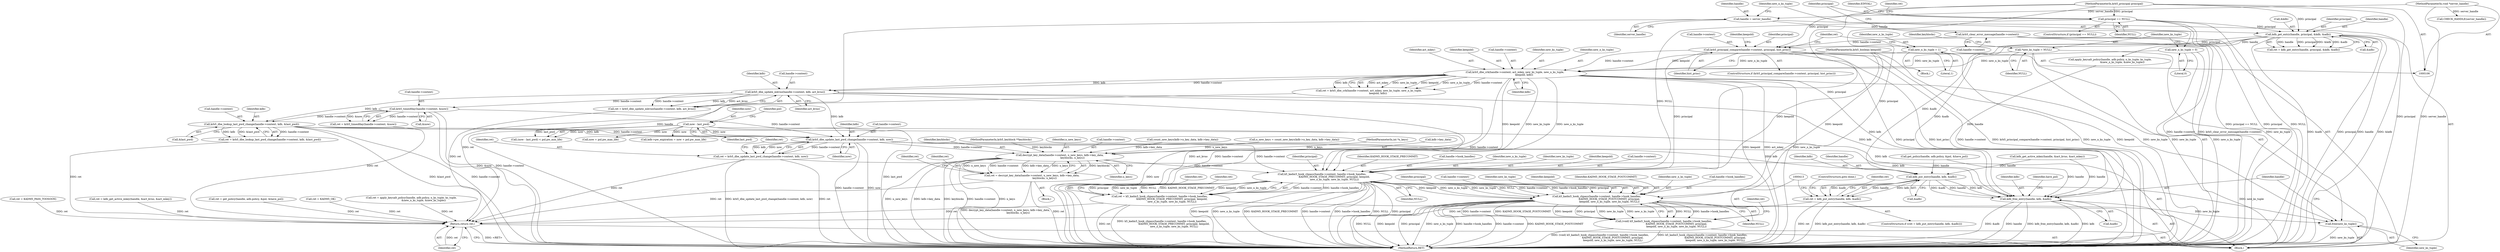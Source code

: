 digraph "0_krb5_af0ed4df4dfae762ab5fb605f5a0c8f59cb4f6ca@API" {
"1000337" [label="(Call,krb5_dbe_update_last_pwd_change(handle->context, kdb, now))"];
"1000279" [label="(Call,krb5_dbe_lookup_last_pwd_change(handle->context, kdb, &last_pwd))"];
"1000244" [label="(Call,krb5_timeofday(handle->context, &now))"];
"1000228" [label="(Call,krb5_dbe_update_mkvno(handle->context, kdb, act_kvno))"];
"1000214" [label="(Call,krb5_dbe_crk(handle->context, act_mkey, new_ks_tuple, new_n_ks_tuple,\n                       keepold, kdb))"];
"1000187" [label="(Call,krb5_principal_compare(handle->context, principal, hist_princ))"];
"1000148" [label="(Call,krb5_clear_error_message(handle->context))"];
"1000161" [label="(Call,kdb_get_entry(handle, principal, &kdb, &adb))"];
"1000127" [label="(Call,handle = server_handle)"];
"1000107" [label="(MethodParameterIn,void *server_handle)"];
"1000153" [label="(Call,principal == NULL)"];
"1000108" [label="(MethodParameterIn,krb5_principal principal)"];
"1000137" [label="(Call,*new_ks_tuple = NULL)"];
"1000133" [label="(Call,new_n_ks_tuple = 0)"];
"1000198" [label="(Call,new_n_ks_tuple = 1)"];
"1000109" [label="(MethodParameterIn,krb5_boolean keepold)"];
"1000292" [label="(Call,now - last_pwd)"];
"1000335" [label="(Call,ret = krb5_dbe_update_last_pwd_change(handle->context, kdb, now))"];
"1000446" [label="(Return,return ret;)"];
"1000365" [label="(Call,decrypt_key_data(handle->context, n_new_keys, kdb->key_data,\n                                keyblocks, n_keys))"];
"1000363" [label="(Call,ret = decrypt_key_data(handle->context, n_new_keys, kdb->key_data,\n                                keyblocks, n_keys))"];
"1000387" [label="(Call,k5_kadm5_hook_chpass(handle->context, handle->hook_handles,\n                               KADM5_HOOK_STAGE_PRECOMMIT, principal, keepold,\n                               new_n_ks_tuple, new_ks_tuple, NULL))"];
"1000385" [label="(Call,ret = k5_kadm5_hook_chpass(handle->context, handle->hook_handles,\n                               KADM5_HOOK_STAGE_PRECOMMIT, principal, keepold,\n                               new_n_ks_tuple, new_ks_tuple, NULL))"];
"1000414" [label="(Call,k5_kadm5_hook_chpass(handle->context, handle->hook_handles,\n                                KADM5_HOOK_STAGE_POSTCOMMIT, principal,\n                                keepold, new_n_ks_tuple, new_ks_tuple, NULL))"];
"1000412" [label="(Call,(void) k5_kadm5_hook_chpass(handle->context, handle->hook_handles,\n                                KADM5_HOOK_STAGE_POSTCOMMIT, principal,\n                                keepold, new_n_ks_tuple, new_ks_tuple, NULL))"];
"1000431" [label="(Call,free(new_ks_tuple))"];
"1000406" [label="(Call,kdb_put_entry(handle, kdb, &adb))"];
"1000404" [label="(Call,ret = kdb_put_entry(handle, kdb, &adb))"];
"1000433" [label="(Call,kdb_free_entry(handle, kdb, &adb))"];
"1000432" [label="(Identifier,new_ks_tuple)"];
"1000422" [label="(Identifier,principal)"];
"1000433" [label="(Call,kdb_free_entry(handle, kdb, &adb))"];
"1000141" [label="(Identifier,keyblocks)"];
"1000365" [label="(Call,decrypt_key_data(handle->context, n_new_keys, kdb->key_data,\n                                keyblocks, n_keys))"];
"1000162" [label="(Identifier,handle)"];
"1000160" [label="(Identifier,ret)"];
"1000193" [label="(Block,)"];
"1000202" [label="(Identifier,ret)"];
"1000387" [label="(Call,k5_kadm5_hook_chpass(handle->context, handle->hook_handles,\n                               KADM5_HOOK_STAGE_PRECOMMIT, principal, keepold,\n                               new_n_ks_tuple, new_ks_tuple, NULL))"];
"1000129" [label="(Identifier,server_handle)"];
"1000277" [label="(Call,ret = krb5_dbe_lookup_last_pwd_change(handle->context, kdb, &last_pwd))"];
"1000401" [label="(Identifier,ret)"];
"1000353" [label="(Block,)"];
"1000233" [label="(Identifier,act_kvno)"];
"1000152" [label="(ControlStructure,if (principal == NULL))"];
"1000448" [label="(MethodReturn,RET)"];
"1000406" [label="(Call,kdb_put_entry(handle, kdb, &adb))"];
"1000212" [label="(Call,ret = krb5_dbe_crk(handle->context, act_mkey, new_ks_tuple, new_n_ks_tuple,\n                       keepold, kdb))"];
"1000218" [label="(Identifier,act_mkey)"];
"1000157" [label="(Identifier,EINVAL)"];
"1000296" [label="(Identifier,pol)"];
"1000356" [label="(Call,count_new_keys(kdb->n_key_data, kdb->key_data))"];
"1000139" [label="(Identifier,NULL)"];
"1000415" [label="(Call,handle->context)"];
"1000431" [label="(Call,free(new_ks_tuple))"];
"1000242" [label="(Call,ret = krb5_timeofday(handle->context, &now))"];
"1000159" [label="(Call,ret = kdb_get_entry(handle, principal, &kdb, &adb))"];
"1000262" [label="(Call,get_policy(handle, adb.policy, &pol, &have_pol))"];
"1000335" [label="(Call,ret = krb5_dbe_update_last_pwd_change(handle->context, kdb, now))"];
"1000186" [label="(ControlStructure,if (krb5_principal_compare(handle->context, principal, hist_princ)))"];
"1000336" [label="(Identifier,ret)"];
"1000260" [label="(Call,ret = get_policy(handle, adb.policy, &pol, &have_pol))"];
"1000188" [label="(Call,handle->context)"];
"1000221" [label="(Identifier,keepold)"];
"1000187" [label="(Call,krb5_principal_compare(handle->context, principal, hist_princ))"];
"1000200" [label="(Literal,1)"];
"1000341" [label="(Identifier,kdb)"];
"1000338" [label="(Call,handle->context)"];
"1000138" [label="(Identifier,new_ks_tuple)"];
"1000354" [label="(Call,n_new_keys = count_new_keys(kdb->n_key_data, kdb->key_data))"];
"1000405" [label="(Identifier,ret)"];
"1000434" [label="(Identifier,handle)"];
"1000154" [label="(Identifier,principal)"];
"1000172" [label="(Call,apply_keysalt_policy(handle, adb.policy, n_ks_tuple, ks_tuple,\n                               &new_n_ks_tuple, &new_ks_tuple))"];
"1000215" [label="(Call,handle->context)"];
"1000244" [label="(Call,krb5_timeofday(handle->context, &now))"];
"1000427" [label="(Call,ret = KADM5_OK)"];
"1000409" [label="(Call,&adb)"];
"1000203" [label="(Call,kdb_get_active_mkey(handle, &act_kvno, &act_mkey))"];
"1000248" [label="(Call,&now)"];
"1000137" [label="(Call,*new_ks_tuple = NULL)"];
"1000214" [label="(Call,krb5_dbe_crk(handle->context, act_mkey, new_ks_tuple, new_n_ks_tuple,\n                       keepold, kdb))"];
"1000146" [label="(Call,CHECK_HANDLE(server_handle))"];
"1000435" [label="(Identifier,kdb)"];
"1000198" [label="(Call,new_n_ks_tuple = 1)"];
"1000414" [label="(Call,k5_kadm5_hook_chpass(handle->context, handle->hook_handles,\n                                KADM5_HOOK_STAGE_POSTCOMMIT, principal,\n                                keepold, new_n_ks_tuple, new_ks_tuple, NULL))"];
"1000127" [label="(Call,handle = server_handle)"];
"1000408" [label="(Identifier,kdb)"];
"1000342" [label="(Identifier,now)"];
"1000292" [label="(Call,now - last_pwd)"];
"1000228" [label="(Call,krb5_dbe_update_mkvno(handle->context, kdb, act_kvno))"];
"1000284" [label="(Call,&last_pwd)"];
"1000161" [label="(Call,kdb_get_entry(handle, principal, &kdb, &adb))"];
"1000170" [label="(Call,ret = apply_keysalt_policy(handle, adb.policy, n_ks_tuple, ks_tuple,\n                               &new_n_ks_tuple, &new_ks_tuple))"];
"1000166" [label="(Call,&adb)"];
"1000337" [label="(Call,krb5_dbe_update_last_pwd_change(handle->context, kdb, now))"];
"1000128" [label="(Identifier,handle)"];
"1000222" [label="(Identifier,kdb)"];
"1000376" [label="(Identifier,ret)"];
"1000113" [label="(MethodParameterIn,int *n_keys)"];
"1000134" [label="(Identifier,new_n_ks_tuple)"];
"1000428" [label="(Identifier,ret)"];
"1000385" [label="(Call,ret = k5_kadm5_hook_chpass(handle->context, handle->hook_handles,\n                               KADM5_HOOK_STAGE_PRECOMMIT, principal, keepold,\n                               new_n_ks_tuple, new_ks_tuple, NULL))"];
"1000386" [label="(Identifier,ret)"];
"1000280" [label="(Call,handle->context)"];
"1000425" [label="(Identifier,new_ks_tuple)"];
"1000423" [label="(Identifier,keepold)"];
"1000447" [label="(Identifier,ret)"];
"1000399" [label="(Identifier,NULL)"];
"1000109" [label="(MethodParameterIn,krb5_boolean keepold)"];
"1000436" [label="(Call,&adb)"];
"1000283" [label="(Identifier,kdb)"];
"1000421" [label="(Identifier,KADM5_HOOK_STAGE_POSTCOMMIT)"];
"1000305" [label="(Call,ret = KADM5_PASS_TOOSOON)"];
"1000153" [label="(Call,principal == NULL)"];
"1000394" [label="(Identifier,KADM5_HOOK_STAGE_PRECOMMIT)"];
"1000219" [label="(Identifier,new_ks_tuple)"];
"1000294" [label="(Identifier,last_pwd)"];
"1000164" [label="(Call,&kdb)"];
"1000446" [label="(Return,return ret;)"];
"1000370" [label="(Call,kdb->key_data)"];
"1000229" [label="(Call,handle->context)"];
"1000373" [label="(Identifier,keyblocks)"];
"1000364" [label="(Identifier,ret)"];
"1000412" [label="(Call,(void) k5_kadm5_hook_chpass(handle->context, handle->hook_handles,\n                                KADM5_HOOK_STAGE_POSTCOMMIT, principal,\n                                keepold, new_n_ks_tuple, new_ks_tuple, NULL))"];
"1000192" [label="(Identifier,hist_princ)"];
"1000195" [label="(Identifier,keepold)"];
"1000112" [label="(MethodParameterIn,krb5_keyblock **keyblocks)"];
"1000424" [label="(Identifier,new_n_ks_tuple)"];
"1000245" [label="(Call,handle->context)"];
"1000391" [label="(Call,handle->hook_handles)"];
"1000363" [label="(Call,ret = decrypt_key_data(handle->context, n_new_keys, kdb->key_data,\n                                keyblocks, n_keys))"];
"1000397" [label="(Identifier,new_n_ks_tuple)"];
"1000148" [label="(Call,krb5_clear_error_message(handle->context))"];
"1000398" [label="(Identifier,new_ks_tuple)"];
"1000279" [label="(Call,krb5_dbe_lookup_last_pwd_change(handle->context, kdb, &last_pwd))"];
"1000226" [label="(Call,ret = krb5_dbe_update_mkvno(handle->context, kdb, act_kvno))"];
"1000439" [label="(Identifier,have_pol)"];
"1000369" [label="(Identifier,n_new_keys)"];
"1000135" [label="(Literal,0)"];
"1000403" [label="(ControlStructure,if ((ret = kdb_put_entry(handle, kdb, &adb))))"];
"1000404" [label="(Call,ret = kdb_put_entry(handle, kdb, &adb))"];
"1000149" [label="(Call,handle->context)"];
"1000201" [label="(Call,ret = kdb_get_active_mkey(handle, &act_kvno, &act_mkey))"];
"1000291" [label="(Call,(now - last_pwd) < pol.pw_min_life)"];
"1000317" [label="(Call,now + pol.pw_max_life)"];
"1000232" [label="(Identifier,kdb)"];
"1000396" [label="(Identifier,keepold)"];
"1000374" [label="(Identifier,n_keys)"];
"1000388" [label="(Call,handle->context)"];
"1000114" [label="(Block,)"];
"1000395" [label="(Identifier,principal)"];
"1000163" [label="(Identifier,principal)"];
"1000107" [label="(MethodParameterIn,void *server_handle)"];
"1000313" [label="(Call,kdb->pw_expiration = now + pol.pw_max_life)"];
"1000418" [label="(Call,handle->hook_handles)"];
"1000407" [label="(Identifier,handle)"];
"1000191" [label="(Identifier,principal)"];
"1000293" [label="(Identifier,now)"];
"1000155" [label="(Identifier,NULL)"];
"1000133" [label="(Call,new_n_ks_tuple = 0)"];
"1000426" [label="(Identifier,NULL)"];
"1000220" [label="(Identifier,new_n_ks_tuple)"];
"1000199" [label="(Identifier,new_n_ks_tuple)"];
"1000344" [label="(Identifier,ret)"];
"1000366" [label="(Call,handle->context)"];
"1000108" [label="(MethodParameterIn,krb5_principal principal)"];
"1000411" [label="(ControlStructure,goto done;)"];
"1000337" -> "1000335"  [label="AST: "];
"1000337" -> "1000342"  [label="CFG: "];
"1000338" -> "1000337"  [label="AST: "];
"1000341" -> "1000337"  [label="AST: "];
"1000342" -> "1000337"  [label="AST: "];
"1000335" -> "1000337"  [label="CFG: "];
"1000337" -> "1000448"  [label="DDG: handle->context"];
"1000337" -> "1000448"  [label="DDG: now"];
"1000337" -> "1000335"  [label="DDG: handle->context"];
"1000337" -> "1000335"  [label="DDG: kdb"];
"1000337" -> "1000335"  [label="DDG: now"];
"1000279" -> "1000337"  [label="DDG: handle->context"];
"1000279" -> "1000337"  [label="DDG: kdb"];
"1000244" -> "1000337"  [label="DDG: handle->context"];
"1000228" -> "1000337"  [label="DDG: kdb"];
"1000292" -> "1000337"  [label="DDG: now"];
"1000337" -> "1000365"  [label="DDG: handle->context"];
"1000337" -> "1000387"  [label="DDG: handle->context"];
"1000337" -> "1000406"  [label="DDG: kdb"];
"1000337" -> "1000433"  [label="DDG: kdb"];
"1000279" -> "1000277"  [label="AST: "];
"1000279" -> "1000284"  [label="CFG: "];
"1000280" -> "1000279"  [label="AST: "];
"1000283" -> "1000279"  [label="AST: "];
"1000284" -> "1000279"  [label="AST: "];
"1000277" -> "1000279"  [label="CFG: "];
"1000279" -> "1000448"  [label="DDG: &last_pwd"];
"1000279" -> "1000448"  [label="DDG: handle->context"];
"1000279" -> "1000277"  [label="DDG: handle->context"];
"1000279" -> "1000277"  [label="DDG: kdb"];
"1000279" -> "1000277"  [label="DDG: &last_pwd"];
"1000244" -> "1000279"  [label="DDG: handle->context"];
"1000228" -> "1000279"  [label="DDG: kdb"];
"1000279" -> "1000433"  [label="DDG: kdb"];
"1000244" -> "1000242"  [label="AST: "];
"1000244" -> "1000248"  [label="CFG: "];
"1000245" -> "1000244"  [label="AST: "];
"1000248" -> "1000244"  [label="AST: "];
"1000242" -> "1000244"  [label="CFG: "];
"1000244" -> "1000448"  [label="DDG: &now"];
"1000244" -> "1000448"  [label="DDG: handle->context"];
"1000244" -> "1000242"  [label="DDG: handle->context"];
"1000244" -> "1000242"  [label="DDG: &now"];
"1000228" -> "1000244"  [label="DDG: handle->context"];
"1000228" -> "1000226"  [label="AST: "];
"1000228" -> "1000233"  [label="CFG: "];
"1000229" -> "1000228"  [label="AST: "];
"1000232" -> "1000228"  [label="AST: "];
"1000233" -> "1000228"  [label="AST: "];
"1000226" -> "1000228"  [label="CFG: "];
"1000228" -> "1000448"  [label="DDG: act_kvno"];
"1000228" -> "1000448"  [label="DDG: handle->context"];
"1000228" -> "1000226"  [label="DDG: handle->context"];
"1000228" -> "1000226"  [label="DDG: kdb"];
"1000228" -> "1000226"  [label="DDG: act_kvno"];
"1000214" -> "1000228"  [label="DDG: handle->context"];
"1000214" -> "1000228"  [label="DDG: kdb"];
"1000228" -> "1000433"  [label="DDG: kdb"];
"1000214" -> "1000212"  [label="AST: "];
"1000214" -> "1000222"  [label="CFG: "];
"1000215" -> "1000214"  [label="AST: "];
"1000218" -> "1000214"  [label="AST: "];
"1000219" -> "1000214"  [label="AST: "];
"1000220" -> "1000214"  [label="AST: "];
"1000221" -> "1000214"  [label="AST: "];
"1000222" -> "1000214"  [label="AST: "];
"1000212" -> "1000214"  [label="CFG: "];
"1000214" -> "1000448"  [label="DDG: keepold"];
"1000214" -> "1000448"  [label="DDG: act_mkey"];
"1000214" -> "1000448"  [label="DDG: new_n_ks_tuple"];
"1000214" -> "1000448"  [label="DDG: handle->context"];
"1000214" -> "1000212"  [label="DDG: act_mkey"];
"1000214" -> "1000212"  [label="DDG: new_ks_tuple"];
"1000214" -> "1000212"  [label="DDG: keepold"];
"1000214" -> "1000212"  [label="DDG: new_n_ks_tuple"];
"1000214" -> "1000212"  [label="DDG: handle->context"];
"1000214" -> "1000212"  [label="DDG: kdb"];
"1000187" -> "1000214"  [label="DDG: handle->context"];
"1000137" -> "1000214"  [label="DDG: new_ks_tuple"];
"1000133" -> "1000214"  [label="DDG: new_n_ks_tuple"];
"1000198" -> "1000214"  [label="DDG: new_n_ks_tuple"];
"1000109" -> "1000214"  [label="DDG: keepold"];
"1000214" -> "1000387"  [label="DDG: keepold"];
"1000214" -> "1000387"  [label="DDG: new_n_ks_tuple"];
"1000214" -> "1000387"  [label="DDG: new_ks_tuple"];
"1000214" -> "1000431"  [label="DDG: new_ks_tuple"];
"1000214" -> "1000433"  [label="DDG: kdb"];
"1000187" -> "1000186"  [label="AST: "];
"1000187" -> "1000192"  [label="CFG: "];
"1000188" -> "1000187"  [label="AST: "];
"1000191" -> "1000187"  [label="AST: "];
"1000192" -> "1000187"  [label="AST: "];
"1000195" -> "1000187"  [label="CFG: "];
"1000202" -> "1000187"  [label="CFG: "];
"1000187" -> "1000448"  [label="DDG: handle->context"];
"1000187" -> "1000448"  [label="DDG: krb5_principal_compare(handle->context, principal, hist_princ)"];
"1000187" -> "1000448"  [label="DDG: principal"];
"1000187" -> "1000448"  [label="DDG: hist_princ"];
"1000148" -> "1000187"  [label="DDG: handle->context"];
"1000161" -> "1000187"  [label="DDG: principal"];
"1000108" -> "1000187"  [label="DDG: principal"];
"1000187" -> "1000387"  [label="DDG: principal"];
"1000148" -> "1000114"  [label="AST: "];
"1000148" -> "1000149"  [label="CFG: "];
"1000149" -> "1000148"  [label="AST: "];
"1000154" -> "1000148"  [label="CFG: "];
"1000148" -> "1000448"  [label="DDG: handle->context"];
"1000148" -> "1000448"  [label="DDG: krb5_clear_error_message(handle->context)"];
"1000161" -> "1000159"  [label="AST: "];
"1000161" -> "1000166"  [label="CFG: "];
"1000162" -> "1000161"  [label="AST: "];
"1000163" -> "1000161"  [label="AST: "];
"1000164" -> "1000161"  [label="AST: "];
"1000166" -> "1000161"  [label="AST: "];
"1000159" -> "1000161"  [label="CFG: "];
"1000161" -> "1000448"  [label="DDG: &kdb"];
"1000161" -> "1000448"  [label="DDG: &adb"];
"1000161" -> "1000448"  [label="DDG: principal"];
"1000161" -> "1000448"  [label="DDG: handle"];
"1000161" -> "1000159"  [label="DDG: handle"];
"1000161" -> "1000159"  [label="DDG: principal"];
"1000161" -> "1000159"  [label="DDG: &kdb"];
"1000161" -> "1000159"  [label="DDG: &adb"];
"1000127" -> "1000161"  [label="DDG: handle"];
"1000153" -> "1000161"  [label="DDG: principal"];
"1000108" -> "1000161"  [label="DDG: principal"];
"1000161" -> "1000172"  [label="DDG: handle"];
"1000161" -> "1000406"  [label="DDG: &adb"];
"1000161" -> "1000433"  [label="DDG: &adb"];
"1000127" -> "1000114"  [label="AST: "];
"1000127" -> "1000129"  [label="CFG: "];
"1000128" -> "1000127"  [label="AST: "];
"1000129" -> "1000127"  [label="AST: "];
"1000134" -> "1000127"  [label="CFG: "];
"1000127" -> "1000448"  [label="DDG: handle"];
"1000107" -> "1000127"  [label="DDG: server_handle"];
"1000107" -> "1000106"  [label="AST: "];
"1000107" -> "1000448"  [label="DDG: server_handle"];
"1000107" -> "1000146"  [label="DDG: server_handle"];
"1000153" -> "1000152"  [label="AST: "];
"1000153" -> "1000155"  [label="CFG: "];
"1000154" -> "1000153"  [label="AST: "];
"1000155" -> "1000153"  [label="AST: "];
"1000157" -> "1000153"  [label="CFG: "];
"1000160" -> "1000153"  [label="CFG: "];
"1000153" -> "1000448"  [label="DDG: NULL"];
"1000153" -> "1000448"  [label="DDG: principal == NULL"];
"1000153" -> "1000448"  [label="DDG: principal"];
"1000108" -> "1000153"  [label="DDG: principal"];
"1000153" -> "1000387"  [label="DDG: NULL"];
"1000108" -> "1000106"  [label="AST: "];
"1000108" -> "1000448"  [label="DDG: principal"];
"1000108" -> "1000387"  [label="DDG: principal"];
"1000108" -> "1000414"  [label="DDG: principal"];
"1000137" -> "1000114"  [label="AST: "];
"1000137" -> "1000139"  [label="CFG: "];
"1000138" -> "1000137"  [label="AST: "];
"1000139" -> "1000137"  [label="AST: "];
"1000141" -> "1000137"  [label="CFG: "];
"1000137" -> "1000448"  [label="DDG: new_ks_tuple"];
"1000137" -> "1000431"  [label="DDG: new_ks_tuple"];
"1000133" -> "1000114"  [label="AST: "];
"1000133" -> "1000135"  [label="CFG: "];
"1000134" -> "1000133"  [label="AST: "];
"1000135" -> "1000133"  [label="AST: "];
"1000138" -> "1000133"  [label="CFG: "];
"1000133" -> "1000448"  [label="DDG: new_n_ks_tuple"];
"1000198" -> "1000193"  [label="AST: "];
"1000198" -> "1000200"  [label="CFG: "];
"1000199" -> "1000198"  [label="AST: "];
"1000200" -> "1000198"  [label="AST: "];
"1000202" -> "1000198"  [label="CFG: "];
"1000198" -> "1000448"  [label="DDG: new_n_ks_tuple"];
"1000109" -> "1000106"  [label="AST: "];
"1000109" -> "1000448"  [label="DDG: keepold"];
"1000109" -> "1000387"  [label="DDG: keepold"];
"1000109" -> "1000414"  [label="DDG: keepold"];
"1000292" -> "1000291"  [label="AST: "];
"1000292" -> "1000294"  [label="CFG: "];
"1000293" -> "1000292"  [label="AST: "];
"1000294" -> "1000292"  [label="AST: "];
"1000296" -> "1000292"  [label="CFG: "];
"1000292" -> "1000448"  [label="DDG: last_pwd"];
"1000292" -> "1000448"  [label="DDG: now"];
"1000292" -> "1000291"  [label="DDG: now"];
"1000292" -> "1000291"  [label="DDG: last_pwd"];
"1000292" -> "1000313"  [label="DDG: now"];
"1000292" -> "1000317"  [label="DDG: now"];
"1000335" -> "1000114"  [label="AST: "];
"1000336" -> "1000335"  [label="AST: "];
"1000344" -> "1000335"  [label="CFG: "];
"1000335" -> "1000448"  [label="DDG: ret"];
"1000335" -> "1000448"  [label="DDG: krb5_dbe_update_last_pwd_change(handle->context, kdb, now)"];
"1000335" -> "1000446"  [label="DDG: ret"];
"1000446" -> "1000114"  [label="AST: "];
"1000446" -> "1000447"  [label="CFG: "];
"1000447" -> "1000446"  [label="AST: "];
"1000448" -> "1000446"  [label="CFG: "];
"1000446" -> "1000448"  [label="DDG: <RET>"];
"1000447" -> "1000446"  [label="DDG: ret"];
"1000427" -> "1000446"  [label="DDG: ret"];
"1000404" -> "1000446"  [label="DDG: ret"];
"1000363" -> "1000446"  [label="DDG: ret"];
"1000305" -> "1000446"  [label="DDG: ret"];
"1000277" -> "1000446"  [label="DDG: ret"];
"1000212" -> "1000446"  [label="DDG: ret"];
"1000170" -> "1000446"  [label="DDG: ret"];
"1000242" -> "1000446"  [label="DDG: ret"];
"1000201" -> "1000446"  [label="DDG: ret"];
"1000226" -> "1000446"  [label="DDG: ret"];
"1000260" -> "1000446"  [label="DDG: ret"];
"1000385" -> "1000446"  [label="DDG: ret"];
"1000365" -> "1000363"  [label="AST: "];
"1000365" -> "1000374"  [label="CFG: "];
"1000366" -> "1000365"  [label="AST: "];
"1000369" -> "1000365"  [label="AST: "];
"1000370" -> "1000365"  [label="AST: "];
"1000373" -> "1000365"  [label="AST: "];
"1000374" -> "1000365"  [label="AST: "];
"1000363" -> "1000365"  [label="CFG: "];
"1000365" -> "1000448"  [label="DDG: n_new_keys"];
"1000365" -> "1000448"  [label="DDG: kdb->key_data"];
"1000365" -> "1000448"  [label="DDG: keyblocks"];
"1000365" -> "1000448"  [label="DDG: handle->context"];
"1000365" -> "1000448"  [label="DDG: n_keys"];
"1000365" -> "1000363"  [label="DDG: keyblocks"];
"1000365" -> "1000363"  [label="DDG: n_new_keys"];
"1000365" -> "1000363"  [label="DDG: handle->context"];
"1000365" -> "1000363"  [label="DDG: kdb->key_data"];
"1000365" -> "1000363"  [label="DDG: n_keys"];
"1000354" -> "1000365"  [label="DDG: n_new_keys"];
"1000356" -> "1000365"  [label="DDG: kdb->key_data"];
"1000112" -> "1000365"  [label="DDG: keyblocks"];
"1000113" -> "1000365"  [label="DDG: n_keys"];
"1000365" -> "1000387"  [label="DDG: handle->context"];
"1000363" -> "1000353"  [label="AST: "];
"1000364" -> "1000363"  [label="AST: "];
"1000376" -> "1000363"  [label="CFG: "];
"1000363" -> "1000448"  [label="DDG: decrypt_key_data(handle->context, n_new_keys, kdb->key_data,\n                                keyblocks, n_keys)"];
"1000363" -> "1000448"  [label="DDG: ret"];
"1000387" -> "1000385"  [label="AST: "];
"1000387" -> "1000399"  [label="CFG: "];
"1000388" -> "1000387"  [label="AST: "];
"1000391" -> "1000387"  [label="AST: "];
"1000394" -> "1000387"  [label="AST: "];
"1000395" -> "1000387"  [label="AST: "];
"1000396" -> "1000387"  [label="AST: "];
"1000397" -> "1000387"  [label="AST: "];
"1000398" -> "1000387"  [label="AST: "];
"1000399" -> "1000387"  [label="AST: "];
"1000385" -> "1000387"  [label="CFG: "];
"1000387" -> "1000448"  [label="DDG: keepold"];
"1000387" -> "1000448"  [label="DDG: new_n_ks_tuple"];
"1000387" -> "1000448"  [label="DDG: KADM5_HOOK_STAGE_PRECOMMIT"];
"1000387" -> "1000448"  [label="DDG: handle->context"];
"1000387" -> "1000448"  [label="DDG: handle->hook_handles"];
"1000387" -> "1000448"  [label="DDG: NULL"];
"1000387" -> "1000448"  [label="DDG: principal"];
"1000387" -> "1000385"  [label="DDG: handle->context"];
"1000387" -> "1000385"  [label="DDG: handle->hook_handles"];
"1000387" -> "1000385"  [label="DDG: principal"];
"1000387" -> "1000385"  [label="DDG: new_ks_tuple"];
"1000387" -> "1000385"  [label="DDG: NULL"];
"1000387" -> "1000385"  [label="DDG: KADM5_HOOK_STAGE_PRECOMMIT"];
"1000387" -> "1000385"  [label="DDG: keepold"];
"1000387" -> "1000385"  [label="DDG: new_n_ks_tuple"];
"1000387" -> "1000414"  [label="DDG: handle->context"];
"1000387" -> "1000414"  [label="DDG: handle->hook_handles"];
"1000387" -> "1000414"  [label="DDG: principal"];
"1000387" -> "1000414"  [label="DDG: keepold"];
"1000387" -> "1000414"  [label="DDG: new_n_ks_tuple"];
"1000387" -> "1000414"  [label="DDG: new_ks_tuple"];
"1000387" -> "1000414"  [label="DDG: NULL"];
"1000387" -> "1000431"  [label="DDG: new_ks_tuple"];
"1000385" -> "1000114"  [label="AST: "];
"1000386" -> "1000385"  [label="AST: "];
"1000401" -> "1000385"  [label="CFG: "];
"1000385" -> "1000448"  [label="DDG: k5_kadm5_hook_chpass(handle->context, handle->hook_handles,\n                               KADM5_HOOK_STAGE_PRECOMMIT, principal, keepold,\n                               new_n_ks_tuple, new_ks_tuple, NULL)"];
"1000385" -> "1000448"  [label="DDG: ret"];
"1000414" -> "1000412"  [label="AST: "];
"1000414" -> "1000426"  [label="CFG: "];
"1000415" -> "1000414"  [label="AST: "];
"1000418" -> "1000414"  [label="AST: "];
"1000421" -> "1000414"  [label="AST: "];
"1000422" -> "1000414"  [label="AST: "];
"1000423" -> "1000414"  [label="AST: "];
"1000424" -> "1000414"  [label="AST: "];
"1000425" -> "1000414"  [label="AST: "];
"1000426" -> "1000414"  [label="AST: "];
"1000412" -> "1000414"  [label="CFG: "];
"1000414" -> "1000448"  [label="DDG: NULL"];
"1000414" -> "1000448"  [label="DDG: keepold"];
"1000414" -> "1000448"  [label="DDG: principal"];
"1000414" -> "1000448"  [label="DDG: new_n_ks_tuple"];
"1000414" -> "1000448"  [label="DDG: handle->hook_handles"];
"1000414" -> "1000448"  [label="DDG: handle->context"];
"1000414" -> "1000448"  [label="DDG: KADM5_HOOK_STAGE_POSTCOMMIT"];
"1000414" -> "1000412"  [label="DDG: NULL"];
"1000414" -> "1000412"  [label="DDG: handle->hook_handles"];
"1000414" -> "1000412"  [label="DDG: handle->context"];
"1000414" -> "1000412"  [label="DDG: KADM5_HOOK_STAGE_POSTCOMMIT"];
"1000414" -> "1000412"  [label="DDG: keepold"];
"1000414" -> "1000412"  [label="DDG: principal"];
"1000414" -> "1000412"  [label="DDG: new_ks_tuple"];
"1000414" -> "1000412"  [label="DDG: new_n_ks_tuple"];
"1000414" -> "1000431"  [label="DDG: new_ks_tuple"];
"1000412" -> "1000114"  [label="AST: "];
"1000413" -> "1000412"  [label="AST: "];
"1000428" -> "1000412"  [label="CFG: "];
"1000412" -> "1000448"  [label="DDG: (void) k5_kadm5_hook_chpass(handle->context, handle->hook_handles,\n                                KADM5_HOOK_STAGE_POSTCOMMIT, principal,\n                                keepold, new_n_ks_tuple, new_ks_tuple, NULL)"];
"1000412" -> "1000448"  [label="DDG: k5_kadm5_hook_chpass(handle->context, handle->hook_handles,\n                                KADM5_HOOK_STAGE_POSTCOMMIT, principal,\n                                keepold, new_n_ks_tuple, new_ks_tuple, NULL)"];
"1000431" -> "1000114"  [label="AST: "];
"1000431" -> "1000432"  [label="CFG: "];
"1000432" -> "1000431"  [label="AST: "];
"1000434" -> "1000431"  [label="CFG: "];
"1000431" -> "1000448"  [label="DDG: new_ks_tuple"];
"1000406" -> "1000404"  [label="AST: "];
"1000406" -> "1000409"  [label="CFG: "];
"1000407" -> "1000406"  [label="AST: "];
"1000408" -> "1000406"  [label="AST: "];
"1000409" -> "1000406"  [label="AST: "];
"1000404" -> "1000406"  [label="CFG: "];
"1000406" -> "1000404"  [label="DDG: handle"];
"1000406" -> "1000404"  [label="DDG: kdb"];
"1000406" -> "1000404"  [label="DDG: &adb"];
"1000262" -> "1000406"  [label="DDG: handle"];
"1000203" -> "1000406"  [label="DDG: handle"];
"1000406" -> "1000433"  [label="DDG: handle"];
"1000406" -> "1000433"  [label="DDG: kdb"];
"1000406" -> "1000433"  [label="DDG: &adb"];
"1000404" -> "1000403"  [label="AST: "];
"1000405" -> "1000404"  [label="AST: "];
"1000411" -> "1000404"  [label="CFG: "];
"1000413" -> "1000404"  [label="CFG: "];
"1000404" -> "1000448"  [label="DDG: ret"];
"1000404" -> "1000448"  [label="DDG: kdb_put_entry(handle, kdb, &adb)"];
"1000433" -> "1000114"  [label="AST: "];
"1000433" -> "1000436"  [label="CFG: "];
"1000434" -> "1000433"  [label="AST: "];
"1000435" -> "1000433"  [label="AST: "];
"1000436" -> "1000433"  [label="AST: "];
"1000439" -> "1000433"  [label="CFG: "];
"1000433" -> "1000448"  [label="DDG: &adb"];
"1000433" -> "1000448"  [label="DDG: handle"];
"1000433" -> "1000448"  [label="DDG: kdb_free_entry(handle, kdb, &adb)"];
"1000433" -> "1000448"  [label="DDG: kdb"];
"1000262" -> "1000433"  [label="DDG: handle"];
"1000172" -> "1000433"  [label="DDG: handle"];
"1000203" -> "1000433"  [label="DDG: handle"];
}
